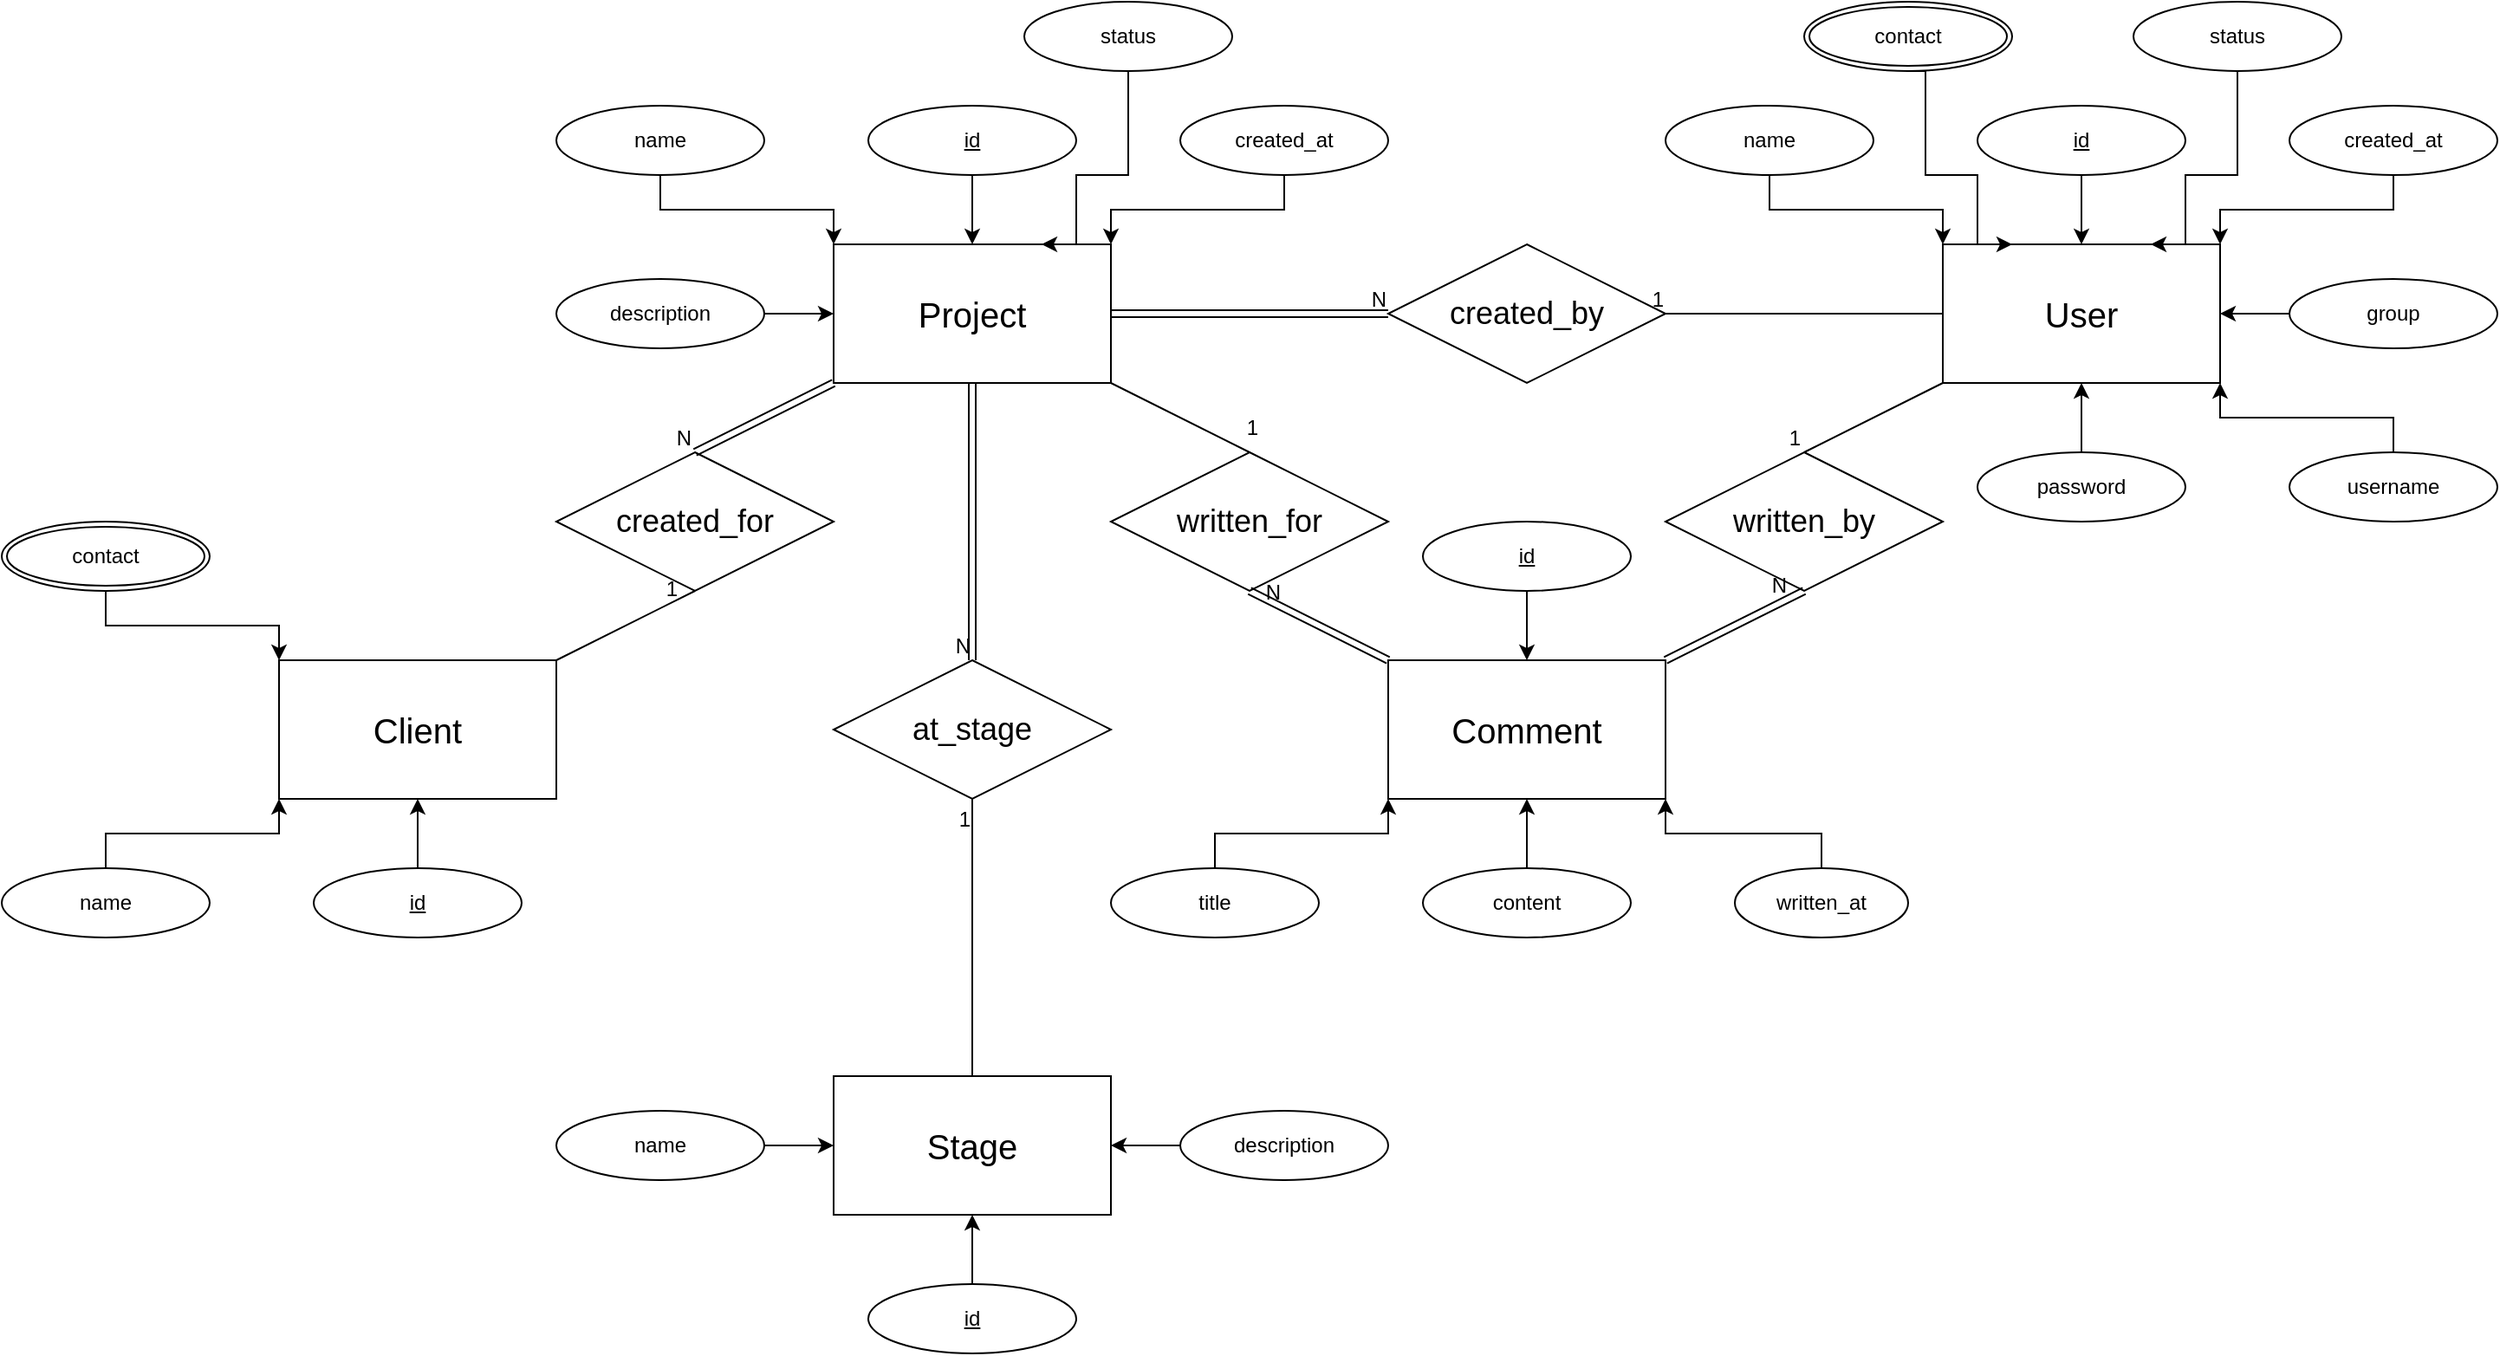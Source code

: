 <mxfile version="22.1.2" type="github">
  <diagram name="Page-1" id="nNpLAruxsdGebeE1YQzH">
    <mxGraphModel dx="1395" dy="756" grid="1" gridSize="10" guides="1" tooltips="1" connect="1" arrows="1" fold="1" page="1" pageScale="1" pageWidth="827" pageHeight="1169" math="0" shadow="0">
      <root>
        <mxCell id="0" />
        <mxCell id="1" parent="0" />
        <mxCell id="aJLEh5gx3QqnoR06jbg_-3" value="&lt;font style=&quot;font-size: 20px;&quot;&gt;Project&lt;/font&gt;" style="whiteSpace=wrap;html=1;align=center;" parent="1" vertex="1">
          <mxGeometry x="520" y="160" width="160" height="80" as="geometry" />
        </mxCell>
        <mxCell id="aJLEh5gx3QqnoR06jbg_-4" value="&lt;font style=&quot;font-size: 20px;&quot;&gt;Client&lt;/font&gt;" style="whiteSpace=wrap;html=1;align=center;" parent="1" vertex="1">
          <mxGeometry x="200" y="400" width="160" height="80" as="geometry" />
        </mxCell>
        <mxCell id="aJLEh5gx3QqnoR06jbg_-5" value="&lt;font style=&quot;font-size: 20px;&quot;&gt;User&lt;/font&gt;" style="whiteSpace=wrap;html=1;align=center;" parent="1" vertex="1">
          <mxGeometry x="1160" y="160" width="160" height="80" as="geometry" />
        </mxCell>
        <mxCell id="aJLEh5gx3QqnoR06jbg_-6" value="&lt;font style=&quot;font-size: 20px;&quot;&gt;Stage&lt;/font&gt;" style="whiteSpace=wrap;html=1;align=center;" parent="1" vertex="1">
          <mxGeometry x="520" y="640" width="160" height="80" as="geometry" />
        </mxCell>
        <mxCell id="aJLEh5gx3QqnoR06jbg_-7" value="&lt;font style=&quot;font-size: 20px;&quot;&gt;Comment&lt;/font&gt;" style="whiteSpace=wrap;html=1;align=center;" parent="1" vertex="1">
          <mxGeometry x="840" y="400" width="160" height="80" as="geometry" />
        </mxCell>
        <mxCell id="SDNTI_QLvfvPA9n5V9hH-60" style="edgeStyle=orthogonalEdgeStyle;rounded=0;orthogonalLoop=1;jettySize=auto;html=1;exitX=0.5;exitY=1;exitDx=0;exitDy=0;entryX=0;entryY=0;entryDx=0;entryDy=0;" edge="1" parent="1" source="aJLEh5gx3QqnoR06jbg_-8" target="aJLEh5gx3QqnoR06jbg_-3">
          <mxGeometry relative="1" as="geometry" />
        </mxCell>
        <mxCell id="aJLEh5gx3QqnoR06jbg_-8" value="name" style="ellipse;whiteSpace=wrap;html=1;align=center;" parent="1" vertex="1">
          <mxGeometry x="360" y="80" width="120" height="40" as="geometry" />
        </mxCell>
        <mxCell id="SDNTI_QLvfvPA9n5V9hH-51" style="edgeStyle=orthogonalEdgeStyle;rounded=0;orthogonalLoop=1;jettySize=auto;html=1;entryX=0.5;entryY=0;entryDx=0;entryDy=0;" edge="1" parent="1" source="aJLEh5gx3QqnoR06jbg_-12" target="aJLEh5gx3QqnoR06jbg_-3">
          <mxGeometry relative="1" as="geometry" />
        </mxCell>
        <mxCell id="aJLEh5gx3QqnoR06jbg_-12" value="id" style="ellipse;whiteSpace=wrap;html=1;align=center;fontStyle=4;" parent="1" vertex="1">
          <mxGeometry x="540" y="80" width="120" height="40" as="geometry" />
        </mxCell>
        <mxCell id="SDNTI_QLvfvPA9n5V9hH-59" style="edgeStyle=orthogonalEdgeStyle;rounded=0;orthogonalLoop=1;jettySize=auto;html=1;exitX=0.5;exitY=1;exitDx=0;exitDy=0;entryX=1;entryY=0;entryDx=0;entryDy=0;" edge="1" parent="1" source="aJLEh5gx3QqnoR06jbg_-14" target="aJLEh5gx3QqnoR06jbg_-3">
          <mxGeometry relative="1" as="geometry" />
        </mxCell>
        <mxCell id="aJLEh5gx3QqnoR06jbg_-14" value="created_at" style="ellipse;whiteSpace=wrap;html=1;align=center;" parent="1" vertex="1">
          <mxGeometry x="720" y="80" width="120" height="40" as="geometry" />
        </mxCell>
        <mxCell id="SDNTI_QLvfvPA9n5V9hH-53" style="edgeStyle=orthogonalEdgeStyle;rounded=0;orthogonalLoop=1;jettySize=auto;html=1;exitX=1;exitY=0.5;exitDx=0;exitDy=0;entryX=0;entryY=0.5;entryDx=0;entryDy=0;" edge="1" parent="1" source="aJLEh5gx3QqnoR06jbg_-17" target="aJLEh5gx3QqnoR06jbg_-6">
          <mxGeometry relative="1" as="geometry" />
        </mxCell>
        <mxCell id="aJLEh5gx3QqnoR06jbg_-17" value="name" style="ellipse;whiteSpace=wrap;html=1;align=center;" parent="1" vertex="1">
          <mxGeometry x="360" y="660" width="120" height="40" as="geometry" />
        </mxCell>
        <mxCell id="SDNTI_QLvfvPA9n5V9hH-52" style="edgeStyle=orthogonalEdgeStyle;rounded=0;orthogonalLoop=1;jettySize=auto;html=1;entryX=0.5;entryY=1;entryDx=0;entryDy=0;" edge="1" parent="1" source="aJLEh5gx3QqnoR06jbg_-18" target="aJLEh5gx3QqnoR06jbg_-6">
          <mxGeometry relative="1" as="geometry" />
        </mxCell>
        <mxCell id="aJLEh5gx3QqnoR06jbg_-18" value="id" style="ellipse;whiteSpace=wrap;html=1;align=center;fontStyle=4;" parent="1" vertex="1">
          <mxGeometry x="540" y="760" width="120" height="40" as="geometry" />
        </mxCell>
        <mxCell id="SDNTI_QLvfvPA9n5V9hH-2" value="&lt;span style=&quot;font-size: 18px;&quot;&gt;written_for&lt;/span&gt;" style="shape=rhombus;perimeter=rhombusPerimeter;whiteSpace=wrap;html=1;align=center;" vertex="1" parent="1">
          <mxGeometry x="680" y="280" width="160" height="80" as="geometry" />
        </mxCell>
        <mxCell id="SDNTI_QLvfvPA9n5V9hH-3" value="&lt;font style=&quot;font-size: 18px;&quot;&gt;written_by&lt;/font&gt;" style="shape=rhombus;perimeter=rhombusPerimeter;whiteSpace=wrap;html=1;align=center;" vertex="1" parent="1">
          <mxGeometry x="1000" y="280" width="160" height="80" as="geometry" />
        </mxCell>
        <mxCell id="SDNTI_QLvfvPA9n5V9hH-4" value="&lt;font style=&quot;font-size: 18px;&quot;&gt;at_stage&lt;/font&gt;" style="shape=rhombus;perimeter=rhombusPerimeter;whiteSpace=wrap;html=1;align=center;" vertex="1" parent="1">
          <mxGeometry x="520" y="400" width="160" height="80" as="geometry" />
        </mxCell>
        <mxCell id="SDNTI_QLvfvPA9n5V9hH-5" value="&lt;font style=&quot;font-size: 18px;&quot;&gt;created_by&lt;/font&gt;" style="shape=rhombus;perimeter=rhombusPerimeter;whiteSpace=wrap;html=1;align=center;" vertex="1" parent="1">
          <mxGeometry x="840" y="160" width="160" height="80" as="geometry" />
        </mxCell>
        <mxCell id="SDNTI_QLvfvPA9n5V9hH-13" value="" style="shape=link;html=1;rounded=0;exitX=1;exitY=0.5;exitDx=0;exitDy=0;entryX=0;entryY=0.5;entryDx=0;entryDy=0;" edge="1" parent="1" source="aJLEh5gx3QqnoR06jbg_-3" target="SDNTI_QLvfvPA9n5V9hH-5">
          <mxGeometry relative="1" as="geometry">
            <mxPoint x="970" y="390" as="sourcePoint" />
            <mxPoint x="1130" y="390" as="targetPoint" />
          </mxGeometry>
        </mxCell>
        <mxCell id="SDNTI_QLvfvPA9n5V9hH-14" value="N" style="resizable=0;html=1;whiteSpace=wrap;align=right;verticalAlign=bottom;" connectable="0" vertex="1" parent="SDNTI_QLvfvPA9n5V9hH-13">
          <mxGeometry x="1" relative="1" as="geometry" />
        </mxCell>
        <mxCell id="SDNTI_QLvfvPA9n5V9hH-15" value="" style="endArrow=none;html=1;rounded=0;entryX=1;entryY=0.5;entryDx=0;entryDy=0;exitX=0;exitY=0.5;exitDx=0;exitDy=0;" edge="1" parent="1" source="aJLEh5gx3QqnoR06jbg_-5" target="SDNTI_QLvfvPA9n5V9hH-5">
          <mxGeometry relative="1" as="geometry">
            <mxPoint x="820" y="400" as="sourcePoint" />
            <mxPoint x="980" y="400" as="targetPoint" />
          </mxGeometry>
        </mxCell>
        <mxCell id="SDNTI_QLvfvPA9n5V9hH-16" value="1" style="resizable=0;html=1;whiteSpace=wrap;align=right;verticalAlign=bottom;" connectable="0" vertex="1" parent="SDNTI_QLvfvPA9n5V9hH-15">
          <mxGeometry x="1" relative="1" as="geometry" />
        </mxCell>
        <mxCell id="SDNTI_QLvfvPA9n5V9hH-17" value="" style="shape=link;html=1;rounded=0;exitX=0.5;exitY=1;exitDx=0;exitDy=0;entryX=0.5;entryY=0;entryDx=0;entryDy=0;" edge="1" parent="1" source="aJLEh5gx3QqnoR06jbg_-3" target="SDNTI_QLvfvPA9n5V9hH-4">
          <mxGeometry relative="1" as="geometry">
            <mxPoint x="570" y="380" as="sourcePoint" />
            <mxPoint x="730" y="380" as="targetPoint" />
          </mxGeometry>
        </mxCell>
        <mxCell id="SDNTI_QLvfvPA9n5V9hH-18" value="N" style="resizable=0;html=1;whiteSpace=wrap;align=right;verticalAlign=bottom;" connectable="0" vertex="1" parent="SDNTI_QLvfvPA9n5V9hH-17">
          <mxGeometry x="1" relative="1" as="geometry" />
        </mxCell>
        <mxCell id="SDNTI_QLvfvPA9n5V9hH-19" value="" style="endArrow=none;html=1;rounded=0;entryX=0.5;entryY=1;entryDx=0;entryDy=0;exitX=0.5;exitY=0;exitDx=0;exitDy=0;" edge="1" parent="1" source="aJLEh5gx3QqnoR06jbg_-6" target="SDNTI_QLvfvPA9n5V9hH-4">
          <mxGeometry relative="1" as="geometry">
            <mxPoint x="480" y="540" as="sourcePoint" />
            <mxPoint x="640" y="540" as="targetPoint" />
          </mxGeometry>
        </mxCell>
        <mxCell id="SDNTI_QLvfvPA9n5V9hH-20" value="1" style="resizable=0;html=1;whiteSpace=wrap;align=right;verticalAlign=bottom;" connectable="0" vertex="1" parent="SDNTI_QLvfvPA9n5V9hH-19">
          <mxGeometry x="1" relative="1" as="geometry">
            <mxPoint y="20" as="offset" />
          </mxGeometry>
        </mxCell>
        <mxCell id="SDNTI_QLvfvPA9n5V9hH-22" style="edgeStyle=orthogonalEdgeStyle;rounded=0;orthogonalLoop=1;jettySize=auto;html=1;exitX=1;exitY=0.5;exitDx=0;exitDy=0;entryX=0;entryY=0.5;entryDx=0;entryDy=0;" edge="1" parent="1" source="SDNTI_QLvfvPA9n5V9hH-21" target="aJLEh5gx3QqnoR06jbg_-3">
          <mxGeometry relative="1" as="geometry" />
        </mxCell>
        <mxCell id="SDNTI_QLvfvPA9n5V9hH-21" value="description" style="ellipse;whiteSpace=wrap;html=1;align=center;" vertex="1" parent="1">
          <mxGeometry x="360" y="180" width="120" height="40" as="geometry" />
        </mxCell>
        <mxCell id="SDNTI_QLvfvPA9n5V9hH-23" value="" style="shape=link;html=1;rounded=0;entryX=0.5;entryY=1;entryDx=0;entryDy=0;exitX=0;exitY=0;exitDx=0;exitDy=0;" edge="1" parent="1" source="aJLEh5gx3QqnoR06jbg_-7" target="SDNTI_QLvfvPA9n5V9hH-2">
          <mxGeometry relative="1" as="geometry">
            <mxPoint x="700" y="560" as="sourcePoint" />
            <mxPoint x="860" y="560" as="targetPoint" />
          </mxGeometry>
        </mxCell>
        <mxCell id="SDNTI_QLvfvPA9n5V9hH-24" value="N" style="resizable=0;html=1;whiteSpace=wrap;align=right;verticalAlign=bottom;" connectable="0" vertex="1" parent="SDNTI_QLvfvPA9n5V9hH-23">
          <mxGeometry x="1" relative="1" as="geometry">
            <mxPoint x="20" y="10" as="offset" />
          </mxGeometry>
        </mxCell>
        <mxCell id="SDNTI_QLvfvPA9n5V9hH-27" value="" style="endArrow=none;html=1;rounded=0;exitX=1;exitY=1;exitDx=0;exitDy=0;entryX=0.5;entryY=0;entryDx=0;entryDy=0;" edge="1" parent="1" source="aJLEh5gx3QqnoR06jbg_-3" target="SDNTI_QLvfvPA9n5V9hH-2">
          <mxGeometry relative="1" as="geometry">
            <mxPoint x="650" y="510" as="sourcePoint" />
            <mxPoint x="810" y="510" as="targetPoint" />
          </mxGeometry>
        </mxCell>
        <mxCell id="SDNTI_QLvfvPA9n5V9hH-28" value="1" style="resizable=0;html=1;whiteSpace=wrap;align=right;verticalAlign=bottom;" connectable="0" vertex="1" parent="SDNTI_QLvfvPA9n5V9hH-27">
          <mxGeometry x="1" relative="1" as="geometry">
            <mxPoint x="6" y="-6" as="offset" />
          </mxGeometry>
        </mxCell>
        <mxCell id="SDNTI_QLvfvPA9n5V9hH-31" value="" style="shape=link;html=1;rounded=0;entryX=0.5;entryY=1;entryDx=0;entryDy=0;exitX=1;exitY=0;exitDx=0;exitDy=0;" edge="1" parent="1" source="aJLEh5gx3QqnoR06jbg_-7" target="SDNTI_QLvfvPA9n5V9hH-3">
          <mxGeometry relative="1" as="geometry">
            <mxPoint x="970" y="430" as="sourcePoint" />
            <mxPoint x="1130" y="430" as="targetPoint" />
          </mxGeometry>
        </mxCell>
        <mxCell id="SDNTI_QLvfvPA9n5V9hH-32" value="N" style="resizable=0;html=1;whiteSpace=wrap;align=right;verticalAlign=bottom;" connectable="0" vertex="1" parent="SDNTI_QLvfvPA9n5V9hH-31">
          <mxGeometry x="1" relative="1" as="geometry">
            <mxPoint x="-9" y="6" as="offset" />
          </mxGeometry>
        </mxCell>
        <mxCell id="SDNTI_QLvfvPA9n5V9hH-36" value="" style="endArrow=none;html=1;rounded=0;entryX=0.5;entryY=0;entryDx=0;entryDy=0;exitX=0;exitY=1;exitDx=0;exitDy=0;" edge="1" parent="1" source="aJLEh5gx3QqnoR06jbg_-5" target="SDNTI_QLvfvPA9n5V9hH-3">
          <mxGeometry relative="1" as="geometry">
            <mxPoint x="970" y="430" as="sourcePoint" />
            <mxPoint x="1130" y="430" as="targetPoint" />
          </mxGeometry>
        </mxCell>
        <mxCell id="SDNTI_QLvfvPA9n5V9hH-37" value="1" style="resizable=0;html=1;whiteSpace=wrap;align=right;verticalAlign=bottom;" connectable="0" vertex="1" parent="SDNTI_QLvfvPA9n5V9hH-36">
          <mxGeometry x="1" relative="1" as="geometry" />
        </mxCell>
        <mxCell id="SDNTI_QLvfvPA9n5V9hH-56" style="edgeStyle=orthogonalEdgeStyle;rounded=0;orthogonalLoop=1;jettySize=auto;html=1;exitX=0.5;exitY=1;exitDx=0;exitDy=0;entryX=0.5;entryY=0;entryDx=0;entryDy=0;" edge="1" parent="1" source="SDNTI_QLvfvPA9n5V9hH-40" target="aJLEh5gx3QqnoR06jbg_-7">
          <mxGeometry relative="1" as="geometry" />
        </mxCell>
        <mxCell id="SDNTI_QLvfvPA9n5V9hH-40" value="id" style="ellipse;whiteSpace=wrap;html=1;align=center;fontStyle=4;" vertex="1" parent="1">
          <mxGeometry x="860" y="320" width="120" height="40" as="geometry" />
        </mxCell>
        <mxCell id="SDNTI_QLvfvPA9n5V9hH-58" style="edgeStyle=orthogonalEdgeStyle;rounded=0;orthogonalLoop=1;jettySize=auto;html=1;exitX=0.5;exitY=0;exitDx=0;exitDy=0;entryX=0;entryY=1;entryDx=0;entryDy=0;" edge="1" parent="1" source="SDNTI_QLvfvPA9n5V9hH-42" target="aJLEh5gx3QqnoR06jbg_-7">
          <mxGeometry relative="1" as="geometry" />
        </mxCell>
        <mxCell id="SDNTI_QLvfvPA9n5V9hH-42" value="title" style="ellipse;whiteSpace=wrap;html=1;align=center;" vertex="1" parent="1">
          <mxGeometry x="680" y="520" width="120" height="40" as="geometry" />
        </mxCell>
        <mxCell id="SDNTI_QLvfvPA9n5V9hH-46" style="edgeStyle=orthogonalEdgeStyle;rounded=0;orthogonalLoop=1;jettySize=auto;html=1;exitX=0.5;exitY=0;exitDx=0;exitDy=0;entryX=1;entryY=1;entryDx=0;entryDy=0;" edge="1" parent="1" source="SDNTI_QLvfvPA9n5V9hH-44" target="aJLEh5gx3QqnoR06jbg_-7">
          <mxGeometry relative="1" as="geometry" />
        </mxCell>
        <mxCell id="SDNTI_QLvfvPA9n5V9hH-44" value="written_at" style="ellipse;whiteSpace=wrap;html=1;align=center;" vertex="1" parent="1">
          <mxGeometry x="1040" y="520" width="100" height="40" as="geometry" />
        </mxCell>
        <mxCell id="SDNTI_QLvfvPA9n5V9hH-57" style="edgeStyle=orthogonalEdgeStyle;rounded=0;orthogonalLoop=1;jettySize=auto;html=1;exitX=0.5;exitY=0;exitDx=0;exitDy=0;entryX=0.5;entryY=1;entryDx=0;entryDy=0;" edge="1" parent="1" source="SDNTI_QLvfvPA9n5V9hH-47" target="aJLEh5gx3QqnoR06jbg_-7">
          <mxGeometry relative="1" as="geometry" />
        </mxCell>
        <mxCell id="SDNTI_QLvfvPA9n5V9hH-47" value="content" style="ellipse;whiteSpace=wrap;html=1;align=center;" vertex="1" parent="1">
          <mxGeometry x="860" y="520" width="120" height="40" as="geometry" />
        </mxCell>
        <mxCell id="SDNTI_QLvfvPA9n5V9hH-50" style="edgeStyle=orthogonalEdgeStyle;rounded=0;orthogonalLoop=1;jettySize=auto;html=1;exitX=0;exitY=0.5;exitDx=0;exitDy=0;entryX=1;entryY=0.5;entryDx=0;entryDy=0;" edge="1" parent="1" source="SDNTI_QLvfvPA9n5V9hH-49" target="aJLEh5gx3QqnoR06jbg_-6">
          <mxGeometry relative="1" as="geometry" />
        </mxCell>
        <mxCell id="SDNTI_QLvfvPA9n5V9hH-49" value="description" style="ellipse;whiteSpace=wrap;html=1;align=center;" vertex="1" parent="1">
          <mxGeometry x="720" y="660" width="120" height="40" as="geometry" />
        </mxCell>
        <mxCell id="SDNTI_QLvfvPA9n5V9hH-61" value="&lt;span style=&quot;font-size: 18px;&quot;&gt;created_for&lt;/span&gt;" style="shape=rhombus;perimeter=rhombusPerimeter;whiteSpace=wrap;html=1;align=center;" vertex="1" parent="1">
          <mxGeometry x="360" y="280" width="160" height="80" as="geometry" />
        </mxCell>
        <mxCell id="SDNTI_QLvfvPA9n5V9hH-64" value="" style="shape=link;html=1;rounded=0;entryX=0.5;entryY=0;entryDx=0;entryDy=0;exitX=0;exitY=1;exitDx=0;exitDy=0;" edge="1" parent="1" source="aJLEh5gx3QqnoR06jbg_-3" target="SDNTI_QLvfvPA9n5V9hH-61">
          <mxGeometry relative="1" as="geometry">
            <mxPoint x="510" y="380" as="sourcePoint" />
            <mxPoint x="670" y="380" as="targetPoint" />
          </mxGeometry>
        </mxCell>
        <mxCell id="SDNTI_QLvfvPA9n5V9hH-65" value="N" style="resizable=0;html=1;whiteSpace=wrap;align=right;verticalAlign=bottom;" connectable="0" vertex="1" parent="SDNTI_QLvfvPA9n5V9hH-64">
          <mxGeometry x="1" relative="1" as="geometry" />
        </mxCell>
        <mxCell id="SDNTI_QLvfvPA9n5V9hH-66" value="" style="endArrow=none;html=1;rounded=0;entryX=0.5;entryY=1;entryDx=0;entryDy=0;exitX=1;exitY=0;exitDx=0;exitDy=0;" edge="1" parent="1" source="aJLEh5gx3QqnoR06jbg_-4" target="SDNTI_QLvfvPA9n5V9hH-61">
          <mxGeometry relative="1" as="geometry">
            <mxPoint x="510" y="380" as="sourcePoint" />
            <mxPoint x="670" y="380" as="targetPoint" />
          </mxGeometry>
        </mxCell>
        <mxCell id="SDNTI_QLvfvPA9n5V9hH-67" value="1" style="resizable=0;html=1;whiteSpace=wrap;align=right;verticalAlign=bottom;" connectable="0" vertex="1" parent="SDNTI_QLvfvPA9n5V9hH-66">
          <mxGeometry x="1" relative="1" as="geometry">
            <mxPoint x="-9" y="8" as="offset" />
          </mxGeometry>
        </mxCell>
        <mxCell id="SDNTI_QLvfvPA9n5V9hH-69" style="edgeStyle=orthogonalEdgeStyle;rounded=0;orthogonalLoop=1;jettySize=auto;html=1;exitX=0.5;exitY=1;exitDx=0;exitDy=0;entryX=0.5;entryY=0;entryDx=0;entryDy=0;" edge="1" parent="1" source="SDNTI_QLvfvPA9n5V9hH-68" target="aJLEh5gx3QqnoR06jbg_-5">
          <mxGeometry relative="1" as="geometry" />
        </mxCell>
        <mxCell id="SDNTI_QLvfvPA9n5V9hH-68" value="id" style="ellipse;whiteSpace=wrap;html=1;align=center;fontStyle=4;" vertex="1" parent="1">
          <mxGeometry x="1180" y="80" width="120" height="40" as="geometry" />
        </mxCell>
        <mxCell id="SDNTI_QLvfvPA9n5V9hH-71" style="edgeStyle=orthogonalEdgeStyle;rounded=0;orthogonalLoop=1;jettySize=auto;html=1;exitX=0.5;exitY=1;exitDx=0;exitDy=0;entryX=0;entryY=0;entryDx=0;entryDy=0;" edge="1" parent="1" source="SDNTI_QLvfvPA9n5V9hH-70" target="aJLEh5gx3QqnoR06jbg_-5">
          <mxGeometry relative="1" as="geometry" />
        </mxCell>
        <mxCell id="SDNTI_QLvfvPA9n5V9hH-70" value="name" style="ellipse;whiteSpace=wrap;html=1;align=center;" vertex="1" parent="1">
          <mxGeometry x="1000" y="80" width="120" height="40" as="geometry" />
        </mxCell>
        <mxCell id="SDNTI_QLvfvPA9n5V9hH-73" style="edgeStyle=orthogonalEdgeStyle;rounded=0;orthogonalLoop=1;jettySize=auto;html=1;exitX=0.5;exitY=1;exitDx=0;exitDy=0;entryX=0.75;entryY=0;entryDx=0;entryDy=0;" edge="1" parent="1" source="SDNTI_QLvfvPA9n5V9hH-72" target="aJLEh5gx3QqnoR06jbg_-3">
          <mxGeometry relative="1" as="geometry">
            <Array as="points">
              <mxPoint x="690" y="120" />
              <mxPoint x="660" y="120" />
              <mxPoint x="660" y="160" />
            </Array>
          </mxGeometry>
        </mxCell>
        <mxCell id="SDNTI_QLvfvPA9n5V9hH-72" value="status" style="ellipse;whiteSpace=wrap;html=1;align=center;" vertex="1" parent="1">
          <mxGeometry x="630" y="20" width="120" height="40" as="geometry" />
        </mxCell>
        <mxCell id="SDNTI_QLvfvPA9n5V9hH-75" style="edgeStyle=orthogonalEdgeStyle;rounded=0;orthogonalLoop=1;jettySize=auto;html=1;exitX=0.5;exitY=1;exitDx=0;exitDy=0;entryX=1;entryY=0;entryDx=0;entryDy=0;" edge="1" parent="1" source="SDNTI_QLvfvPA9n5V9hH-74" target="aJLEh5gx3QqnoR06jbg_-5">
          <mxGeometry relative="1" as="geometry" />
        </mxCell>
        <mxCell id="SDNTI_QLvfvPA9n5V9hH-74" value="created_at" style="ellipse;whiteSpace=wrap;html=1;align=center;" vertex="1" parent="1">
          <mxGeometry x="1360" y="80" width="120" height="40" as="geometry" />
        </mxCell>
        <mxCell id="SDNTI_QLvfvPA9n5V9hH-77" style="edgeStyle=orthogonalEdgeStyle;rounded=0;orthogonalLoop=1;jettySize=auto;html=1;exitX=0.5;exitY=1;exitDx=0;exitDy=0;entryX=0.75;entryY=0;entryDx=0;entryDy=0;" edge="1" parent="1" source="SDNTI_QLvfvPA9n5V9hH-76" target="aJLEh5gx3QqnoR06jbg_-5">
          <mxGeometry relative="1" as="geometry">
            <Array as="points">
              <mxPoint x="1330" y="120" />
              <mxPoint x="1300" y="120" />
              <mxPoint x="1300" y="160" />
            </Array>
          </mxGeometry>
        </mxCell>
        <mxCell id="SDNTI_QLvfvPA9n5V9hH-76" value="status" style="ellipse;whiteSpace=wrap;html=1;align=center;" vertex="1" parent="1">
          <mxGeometry x="1270" y="20" width="120" height="40" as="geometry" />
        </mxCell>
        <mxCell id="SDNTI_QLvfvPA9n5V9hH-79" style="edgeStyle=orthogonalEdgeStyle;rounded=0;orthogonalLoop=1;jettySize=auto;html=1;exitX=0;exitY=0.5;exitDx=0;exitDy=0;entryX=1;entryY=0.5;entryDx=0;entryDy=0;" edge="1" parent="1" source="SDNTI_QLvfvPA9n5V9hH-78" target="aJLEh5gx3QqnoR06jbg_-5">
          <mxGeometry relative="1" as="geometry" />
        </mxCell>
        <mxCell id="SDNTI_QLvfvPA9n5V9hH-78" value="group" style="ellipse;whiteSpace=wrap;html=1;align=center;" vertex="1" parent="1">
          <mxGeometry x="1360" y="180" width="120" height="40" as="geometry" />
        </mxCell>
        <mxCell id="SDNTI_QLvfvPA9n5V9hH-82" style="edgeStyle=orthogonalEdgeStyle;rounded=0;orthogonalLoop=1;jettySize=auto;html=1;exitX=0.5;exitY=1;exitDx=0;exitDy=0;entryX=0.25;entryY=0;entryDx=0;entryDy=0;" edge="1" parent="1" source="SDNTI_QLvfvPA9n5V9hH-81" target="aJLEh5gx3QqnoR06jbg_-5">
          <mxGeometry relative="1" as="geometry">
            <Array as="points">
              <mxPoint x="1150" y="120" />
              <mxPoint x="1180" y="120" />
              <mxPoint x="1180" y="160" />
            </Array>
          </mxGeometry>
        </mxCell>
        <mxCell id="SDNTI_QLvfvPA9n5V9hH-81" value="contact" style="ellipse;shape=doubleEllipse;margin=3;whiteSpace=wrap;html=1;align=center;" vertex="1" parent="1">
          <mxGeometry x="1080" y="20" width="120" height="40" as="geometry" />
        </mxCell>
        <mxCell id="SDNTI_QLvfvPA9n5V9hH-84" style="edgeStyle=orthogonalEdgeStyle;rounded=0;orthogonalLoop=1;jettySize=auto;html=1;exitX=0.5;exitY=0;exitDx=0;exitDy=0;entryX=0.5;entryY=1;entryDx=0;entryDy=0;" edge="1" parent="1" source="SDNTI_QLvfvPA9n5V9hH-83" target="aJLEh5gx3QqnoR06jbg_-5">
          <mxGeometry relative="1" as="geometry" />
        </mxCell>
        <mxCell id="SDNTI_QLvfvPA9n5V9hH-83" value="password" style="ellipse;whiteSpace=wrap;html=1;align=center;" vertex="1" parent="1">
          <mxGeometry x="1180" y="280" width="120" height="40" as="geometry" />
        </mxCell>
        <mxCell id="SDNTI_QLvfvPA9n5V9hH-86" style="edgeStyle=orthogonalEdgeStyle;rounded=0;orthogonalLoop=1;jettySize=auto;html=1;exitX=0.5;exitY=0;exitDx=0;exitDy=0;entryX=1;entryY=1;entryDx=0;entryDy=0;" edge="1" parent="1" source="SDNTI_QLvfvPA9n5V9hH-85" target="aJLEh5gx3QqnoR06jbg_-5">
          <mxGeometry relative="1" as="geometry" />
        </mxCell>
        <mxCell id="SDNTI_QLvfvPA9n5V9hH-85" value="username" style="ellipse;whiteSpace=wrap;html=1;align=center;" vertex="1" parent="1">
          <mxGeometry x="1360" y="280" width="120" height="40" as="geometry" />
        </mxCell>
        <mxCell id="SDNTI_QLvfvPA9n5V9hH-88" style="edgeStyle=orthogonalEdgeStyle;rounded=0;orthogonalLoop=1;jettySize=auto;html=1;exitX=0.5;exitY=0;exitDx=0;exitDy=0;entryX=0.5;entryY=1;entryDx=0;entryDy=0;" edge="1" parent="1" source="SDNTI_QLvfvPA9n5V9hH-87" target="aJLEh5gx3QqnoR06jbg_-4">
          <mxGeometry relative="1" as="geometry" />
        </mxCell>
        <mxCell id="SDNTI_QLvfvPA9n5V9hH-87" value="id" style="ellipse;whiteSpace=wrap;html=1;align=center;fontStyle=4;" vertex="1" parent="1">
          <mxGeometry x="220" y="520" width="120" height="40" as="geometry" />
        </mxCell>
        <mxCell id="SDNTI_QLvfvPA9n5V9hH-90" style="edgeStyle=orthogonalEdgeStyle;rounded=0;orthogonalLoop=1;jettySize=auto;html=1;exitX=0.5;exitY=0;exitDx=0;exitDy=0;entryX=0;entryY=1;entryDx=0;entryDy=0;" edge="1" parent="1" source="SDNTI_QLvfvPA9n5V9hH-89" target="aJLEh5gx3QqnoR06jbg_-4">
          <mxGeometry relative="1" as="geometry" />
        </mxCell>
        <mxCell id="SDNTI_QLvfvPA9n5V9hH-89" value="name" style="ellipse;whiteSpace=wrap;html=1;align=center;" vertex="1" parent="1">
          <mxGeometry x="40" y="520" width="120" height="40" as="geometry" />
        </mxCell>
        <mxCell id="SDNTI_QLvfvPA9n5V9hH-93" style="edgeStyle=orthogonalEdgeStyle;rounded=0;orthogonalLoop=1;jettySize=auto;html=1;exitX=0.5;exitY=1;exitDx=0;exitDy=0;entryX=0;entryY=0;entryDx=0;entryDy=0;" edge="1" parent="1" source="SDNTI_QLvfvPA9n5V9hH-92" target="aJLEh5gx3QqnoR06jbg_-4">
          <mxGeometry relative="1" as="geometry" />
        </mxCell>
        <mxCell id="SDNTI_QLvfvPA9n5V9hH-92" value="contact" style="ellipse;shape=doubleEllipse;margin=3;whiteSpace=wrap;html=1;align=center;" vertex="1" parent="1">
          <mxGeometry x="40" y="320" width="120" height="40" as="geometry" />
        </mxCell>
      </root>
    </mxGraphModel>
  </diagram>
</mxfile>
